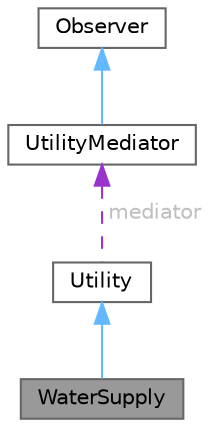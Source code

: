 digraph "WaterSupply"
{
 // LATEX_PDF_SIZE
  bgcolor="transparent";
  edge [fontname=Helvetica,fontsize=10,labelfontname=Helvetica,labelfontsize=10];
  node [fontname=Helvetica,fontsize=10,shape=box,height=0.2,width=0.4];
  Node1 [id="Node000001",label="WaterSupply",height=0.2,width=0.4,color="gray40", fillcolor="grey60", style="filled", fontcolor="black",tooltip="A class that represents water supply services in the city."];
  Node2 -> Node1 [id="edge4_Node000001_Node000002",dir="back",color="steelblue1",style="solid",tooltip=" "];
  Node2 [id="Node000002",label="Utility",height=0.2,width=0.4,color="gray40", fillcolor="white", style="filled",URL="$classUtility.html",tooltip="A class that represents a utility service in the city."];
  Node3 -> Node2 [id="edge5_Node000002_Node000003",dir="back",color="darkorchid3",style="dashed",tooltip=" ",label=" mediator",fontcolor="grey" ];
  Node3 [id="Node000003",label="UtilityMediator",height=0.2,width=0.4,color="gray40", fillcolor="white", style="filled",URL="$classUtilityMediator.html",tooltip="A class that manages resource distribution for utilities."];
  Node4 -> Node3 [id="edge6_Node000003_Node000004",dir="back",color="steelblue1",style="solid",tooltip=" "];
  Node4 [id="Node000004",label="Observer",height=0.2,width=0.4,color="gray40", fillcolor="white", style="filled",URL="$classObserver.html",tooltip="Interface for objects that need to be notified of changes in resource types and quantities."];
}
